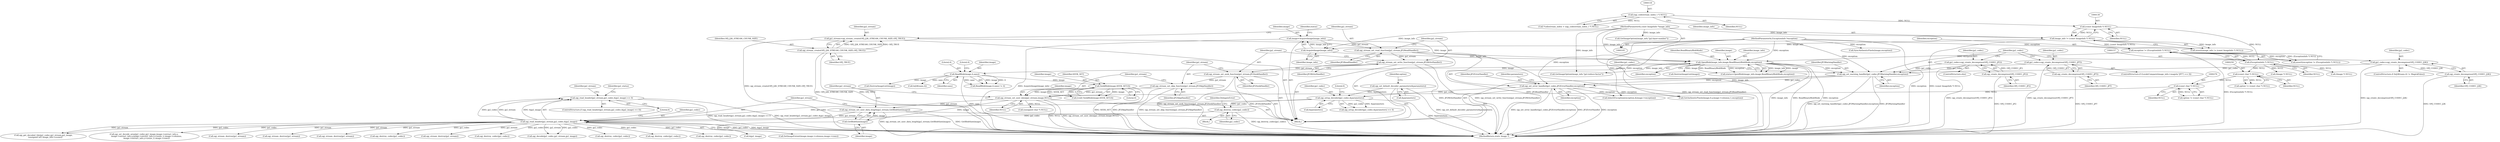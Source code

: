 digraph "0_ImageMagick_f6e9d0d9955e85bdd7540b251cd50d598dacc5e6_28@API" {
"1000323" [label="(Call,opj_read_header(jp2_stream,jp2_codec,&jp2_image) == 0)"];
"1000324" [label="(Call,opj_read_header(jp2_stream,jp2_codec,&jp2_image))"];
"1000318" [label="(Call,opj_stream_set_user_data_length(jp2_stream,GetBlobSize(image)))"];
"1000314" [label="(Call,opj_stream_set_user_data(jp2_stream,image,NULL))"];
"1000311" [label="(Call,opj_stream_set_skip_function(jp2_stream,JP2SkipHandler))"];
"1000308" [label="(Call,opj_stream_set_seek_function(jp2_stream,JP2SeekHandler))"];
"1000305" [label="(Call,opj_stream_set_write_function(jp2_stream,JP2WriteHandler))"];
"1000302" [label="(Call,opj_stream_set_read_function(jp2_stream,JP2ReadHandler))"];
"1000297" [label="(Call,jp2_stream=opj_stream_create(OPJ_J2K_STREAM_CHUNK_SIZE,OPJ_TRUE))"];
"1000299" [label="(Call,opj_stream_create(OPJ_J2K_STREAM_CHUNK_SIZE,OPJ_TRUE))"];
"1000207" [label="(Call,SeekBlob(image,SEEK_SET,0))"];
"1000191" [label="(Call,ReadBlob(image,4,sans))"];
"1000171" [label="(Call,OpenBlob(image_info,image,ReadBinaryBlobMode,exception))"];
"1000167" [label="(Call,AcquireImage(image_info))"];
"1000127" [label="(Call,image_info != (const ImageInfo *) NULL)"];
"1000106" [label="(MethodParameterIn,const ImageInfo *image_info)"];
"1000129" [label="(Call,(const ImageInfo *) NULL)"];
"1000117" [label="(Call,(opj_codestream_index_t *) NULL)"];
"1000165" [label="(Call,image=AcquireImage(image_info))"];
"1000154" [label="(Call,exception != (ExceptionInfo *) NULL)"];
"1000107" [label="(MethodParameterIn,ExceptionInfo *exception)"];
"1000156" [label="(Call,(ExceptionInfo *) NULL)"];
"1000275" [label="(Call,(const char *) NULL)"];
"1000258" [label="(Call,(const char *) NULL)"];
"1000320" [label="(Call,GetBlobSize(image))"];
"1000292" [label="(Call,opj_destroy_codec(jp2_codec))"];
"1000286" [label="(Call,opj_setup_decoder(jp2_codec,&parameters))"];
"1000243" [label="(Call,opj_set_error_handler(jp2_codec,JP2ErrorHandler,exception))"];
"1000239" [label="(Call,opj_set_warning_handler(jp2_codec,JP2WarningHandler,exception))"];
"1000235" [label="(Call,jp2_codec=opj_create_decompress(OPJ_CODEC_JP2))"];
"1000237" [label="(Call,opj_create_decompress(OPJ_CODEC_JP2))"];
"1000230" [label="(Call,jp2_codec=opj_create_decompress(OPJ_CODEC_J2K))"];
"1000232" [label="(Call,opj_create_decompress(OPJ_CODEC_J2K))"];
"1000219" [label="(Call,jp2_codec=opj_create_decompress(OPJ_CODEC_JPT))"];
"1000221" [label="(Call,opj_create_decompress(OPJ_CODEC_JPT))"];
"1000247" [label="(Call,opj_set_default_decoder_parameters(&parameters))"];
"1000292" [label="(Call,opj_destroy_codec(jp2_codec))"];
"1000242" [label="(Identifier,exception)"];
"1000326" [label="(Identifier,jp2_codec)"];
"1000243" [label="(Call,opj_set_error_handler(jp2_codec,JP2ErrorHandler,exception))"];
"1000128" [label="(Identifier,image_info)"];
"1000315" [label="(Identifier,jp2_stream)"];
"1000220" [label="(Identifier,jp2_codec)"];
"1000258" [label="(Call,(const char *) NULL)"];
"1000311" [label="(Call,opj_stream_set_skip_function(jp2_stream,JP2SkipHandler))"];
"1000314" [label="(Call,opj_stream_set_user_data(jp2_stream,image,NULL))"];
"1000186" [label="(Call,(Image *) NULL)"];
"1000273" [label="(Call,option != (const char *) NULL)"];
"1000232" [label="(Call,opj_create_decompress(OPJ_CODEC_J2K))"];
"1000301" [label="(Identifier,OPJ_TRUE)"];
"1000117" [label="(Call,(opj_codestream_index_t *) NULL)"];
"1000277" [label="(Identifier,NULL)"];
"1000210" [label="(Literal,0)"];
"1000219" [label="(Call,jp2_codec=opj_create_decompress(OPJ_CODEC_JPT))"];
"1000156" [label="(Call,(ExceptionInfo *) NULL)"];
"1000290" [label="(Literal,0)"];
"1000211" [label="(ControlStructure,if (LocaleCompare(image_info->magick,\"JPT\") == 0))"];
"1000240" [label="(Identifier,jp2_codec)"];
"1000304" [label="(Identifier,JP2ReadHandler)"];
"1000904" [label="(Call,SyncAuthenticPixels(image,exception))"];
"1000275" [label="(Call,(const char *) NULL)"];
"1000233" [label="(Identifier,OPJ_CODEC_J2K)"];
"1000241" [label="(Identifier,JP2WarningHandler)"];
"1000195" [label="(Literal,4)"];
"1000154" [label="(Call,exception != (ExceptionInfo *) NULL)"];
"1000115" [label="(Call,*codestream_index = (opj_codestream_index_t *) NULL)"];
"1000306" [label="(Identifier,jp2_stream)"];
"1000639" [label="(Call,(unsigned char *) NULL)"];
"1000313" [label="(Identifier,JP2SkipHandler)"];
"1000170" [label="(Identifier,status)"];
"1000209" [label="(Identifier,SEEK_SET)"];
"1000356" [label="(Call,opj_set_decode_area(jp2_codec,jp2_image,image->extract_info.x,\n        image->extract_info.y,image->extract_info.x+(ssize_t) image->columns,\n        image->extract_info.y+(ssize_t) image->rows))"];
"1000234" [label="(ControlStructure,else)"];
"1000236" [label="(Identifier,jp2_codec)"];
"1000325" [label="(Identifier,jp2_stream)"];
"1000126" [label="(Call,assert(image_info != (const ImageInfo *) NULL))"];
"1000287" [label="(Identifier,jp2_codec)"];
"1000321" [label="(Identifier,image)"];
"1000319" [label="(Identifier,jp2_stream)"];
"1000247" [label="(Call,opj_set_default_decoder_parameters(&parameters))"];
"1000297" [label="(Call,jp2_stream=opj_stream_create(OPJ_J2K_STREAM_CHUNK_SIZE,OPJ_TRUE))"];
"1000331" [label="(Call,opj_stream_destroy(jp2_stream))"];
"1000167" [label="(Call,AcquireImage(image_info))"];
"1000252" [label="(Call,GetImageOption(image_info,\"jp2:reduce-factor\"))"];
"1000496" [label="(Call,opj_destroy_codec(jp2_codec))"];
"1000256" [label="(Call,option != (const char *) NULL)"];
"1000291" [label="(Block,)"];
"1000205" [label="(Call,(void) SeekBlob(image,SEEK_SET,0))"];
"1000248" [label="(Call,&parameters)"];
"1000171" [label="(Call,OpenBlob(image_info,image,ReadBinaryBlobMode,exception))"];
"1000323" [label="(Call,opj_read_header(jp2_stream,jp2_codec,&jp2_image) == 0)"];
"1000251" [label="(Identifier,option)"];
"1000432" [label="(Call,opj_decode(jp2_codec,jp2_stream,jp2_image))"];
"1000119" [label="(Identifier,NULL)"];
"1000309" [label="(Identifier,jp2_stream)"];
"1000308" [label="(Call,opj_stream_set_seek_function(jp2_stream,JP2SeekHandler))"];
"1000169" [label="(Call,status=OpenBlob(image_info,image,ReadBinaryBlobMode,exception))"];
"1000452" [label="(Call,opj_destroy_codec(jp2_codec))"];
"1000245" [label="(Identifier,JP2ErrorHandler)"];
"1000168" [label="(Identifier,image_info)"];
"1000925" [label="(Call,opj_destroy_codec(jp2_codec))"];
"1000244" [label="(Identifier,jp2_codec)"];
"1000226" [label="(Call,IsJ2K(sans,4))"];
"1000288" [label="(Call,&parameters)"];
"1000192" [label="(Identifier,image)"];
"1000260" [label="(Identifier,NULL)"];
"1000231" [label="(Identifier,jp2_codec)"];
"1000670" [label="(Call,opj_destroy_codec(jp2_codec))"];
"1000310" [label="(Identifier,JP2SeekHandler)"];
"1000318" [label="(Call,opj_stream_set_user_data_length(jp2_stream,GetBlobSize(image)))"];
"1000285" [label="(Call,opj_setup_decoder(jp2_codec,&parameters) == 0)"];
"1000175" [label="(Identifier,exception)"];
"1000224" [label="(ControlStructure,if (IsJ2K(sans,4) != MagickFalse))"];
"1000249" [label="(Identifier,parameters)"];
"1000222" [label="(Identifier,OPJ_CODEC_JPT)"];
"1000303" [label="(Identifier,jp2_stream)"];
"1000155" [label="(Identifier,exception)"];
"1000305" [label="(Call,opj_stream_set_write_function(jp2_stream,JP2WriteHandler))"];
"1000190" [label="(Call,ReadBlob(image,4,sans) != 4)"];
"1000108" [label="(Block,)"];
"1000320" [label="(Call,GetBlobSize(image))"];
"1000299" [label="(Call,opj_stream_create(OPJ_J2K_STREAM_CHUNK_SIZE,OPJ_TRUE))"];
"1000183" [label="(Call,DestroyImageList(image))"];
"1000230" [label="(Call,jp2_codec=opj_create_decompress(OPJ_CODEC_J2K))"];
"1000300" [label="(Identifier,OPJ_J2K_STREAM_CHUNK_SIZE)"];
"1000153" [label="(Call,assert(exception != (ExceptionInfo *) NULL))"];
"1000131" [label="(Identifier,NULL)"];
"1000107" [label="(MethodParameterIn,ExceptionInfo *exception)"];
"1000539" [label="(Call,SetImageExtent(image,image->columns,image->rows))"];
"1000127" [label="(Call,image_info != (const ImageInfo *) NULL)"];
"1000106" [label="(MethodParameterIn,const ImageInfo *image_info)"];
"1000269" [label="(Call,GetImageOption(image_info,\"jp2:layer-number\"))"];
"1000329" [label="(Literal,0)"];
"1000174" [label="(Identifier,ReadBinaryBlobMode)"];
"1000317" [label="(Identifier,NULL)"];
"1000158" [label="(Identifier,NULL)"];
"1000208" [label="(Identifier,image)"];
"1000324" [label="(Call,opj_read_header(jp2_stream,jp2_codec,&jp2_image))"];
"1000327" [label="(Call,&jp2_image)"];
"1000166" [label="(Identifier,image)"];
"1000307" [label="(Identifier,JP2WriteHandler)"];
"1000413" [label="(Call,opj_get_decoded_tile(jp2_codec,jp2_stream,jp2_image,\n      (unsigned int) image_info->scene))"];
"1000316" [label="(Identifier,image)"];
"1000221" [label="(Call,opj_create_decompress(OPJ_CODEC_JPT))"];
"1000246" [label="(Identifier,exception)"];
"1000191" [label="(Call,ReadBlob(image,4,sans))"];
"1000552" [label="(Call,InheritException(exception,&image->exception))"];
"1000194" [label="(Identifier,sans)"];
"1000332" [label="(Identifier,jp2_stream)"];
"1000295" [label="(Identifier,DelegateError)"];
"1000165" [label="(Call,image=AcquireImage(image_info))"];
"1000286" [label="(Call,opj_setup_decoder(jp2_codec,&parameters))"];
"1000698" [label="(Call,GetAuthenticPixels(image,0,y,image->columns,1,exception))"];
"1000298" [label="(Identifier,jp2_stream)"];
"1000312" [label="(Identifier,jp2_stream)"];
"1000935" [label="(MethodReturn,static Image *)"];
"1000396" [label="(Call,opj_stream_destroy(jp2_stream))"];
"1000129" [label="(Call,(const ImageInfo *) NULL)"];
"1000237" [label="(Call,opj_create_decompress(OPJ_CODEC_JP2))"];
"1000207" [label="(Call,SeekBlob(image,SEEK_SET,0))"];
"1000293" [label="(Identifier,jp2_codec)"];
"1000322" [label="(ControlStructure,if (opj_read_header(jp2_stream,jp2_codec,&jp2_image) == 0))"];
"1000235" [label="(Call,jp2_codec=opj_create_decompress(OPJ_CODEC_JP2))"];
"1000202" [label="(Call,(Image *) NULL)"];
"1000238" [label="(Identifier,OPJ_CODEC_JP2)"];
"1000450" [label="(Call,opj_stream_destroy(jp2_stream))"];
"1000333" [label="(Call,opj_destroy_codec(jp2_codec))"];
"1000173" [label="(Identifier,image)"];
"1000339" [label="(Identifier,jp2_status)"];
"1000459" [label="(Call,opj_stream_destroy(jp2_stream))"];
"1000172" [label="(Identifier,image_info)"];
"1000199" [label="(Call,DestroyImageList(image))"];
"1000193" [label="(Literal,4)"];
"1000302" [label="(Call,opj_stream_set_read_function(jp2_stream,JP2ReadHandler))"];
"1000239" [label="(Call,opj_set_warning_handler(jp2_codec,JP2WarningHandler,exception))"];
"1000323" -> "1000322"  [label="AST: "];
"1000323" -> "1000329"  [label="CFG: "];
"1000324" -> "1000323"  [label="AST: "];
"1000329" -> "1000323"  [label="AST: "];
"1000332" -> "1000323"  [label="CFG: "];
"1000339" -> "1000323"  [label="CFG: "];
"1000323" -> "1000935"  [label="DDG: opj_read_header(jp2_stream,jp2_codec,&jp2_image)"];
"1000323" -> "1000935"  [label="DDG: opj_read_header(jp2_stream,jp2_codec,&jp2_image) == 0"];
"1000324" -> "1000323"  [label="DDG: jp2_stream"];
"1000324" -> "1000323"  [label="DDG: jp2_codec"];
"1000324" -> "1000323"  [label="DDG: &jp2_image"];
"1000324" -> "1000327"  [label="CFG: "];
"1000325" -> "1000324"  [label="AST: "];
"1000326" -> "1000324"  [label="AST: "];
"1000327" -> "1000324"  [label="AST: "];
"1000329" -> "1000324"  [label="CFG: "];
"1000324" -> "1000935"  [label="DDG: jp2_codec"];
"1000324" -> "1000935"  [label="DDG: &jp2_image"];
"1000318" -> "1000324"  [label="DDG: jp2_stream"];
"1000292" -> "1000324"  [label="DDG: jp2_codec"];
"1000286" -> "1000324"  [label="DDG: jp2_codec"];
"1000324" -> "1000331"  [label="DDG: jp2_stream"];
"1000324" -> "1000333"  [label="DDG: jp2_codec"];
"1000324" -> "1000356"  [label="DDG: jp2_codec"];
"1000324" -> "1000396"  [label="DDG: jp2_stream"];
"1000324" -> "1000413"  [label="DDG: jp2_codec"];
"1000324" -> "1000413"  [label="DDG: jp2_stream"];
"1000324" -> "1000432"  [label="DDG: jp2_codec"];
"1000324" -> "1000432"  [label="DDG: jp2_stream"];
"1000324" -> "1000450"  [label="DDG: jp2_stream"];
"1000324" -> "1000452"  [label="DDG: jp2_codec"];
"1000324" -> "1000459"  [label="DDG: jp2_stream"];
"1000324" -> "1000496"  [label="DDG: jp2_codec"];
"1000324" -> "1000670"  [label="DDG: jp2_codec"];
"1000324" -> "1000925"  [label="DDG: jp2_codec"];
"1000318" -> "1000108"  [label="AST: "];
"1000318" -> "1000320"  [label="CFG: "];
"1000319" -> "1000318"  [label="AST: "];
"1000320" -> "1000318"  [label="AST: "];
"1000325" -> "1000318"  [label="CFG: "];
"1000318" -> "1000935"  [label="DDG: opj_stream_set_user_data_length(jp2_stream,GetBlobSize(image))"];
"1000318" -> "1000935"  [label="DDG: GetBlobSize(image)"];
"1000314" -> "1000318"  [label="DDG: jp2_stream"];
"1000320" -> "1000318"  [label="DDG: image"];
"1000314" -> "1000108"  [label="AST: "];
"1000314" -> "1000317"  [label="CFG: "];
"1000315" -> "1000314"  [label="AST: "];
"1000316" -> "1000314"  [label="AST: "];
"1000317" -> "1000314"  [label="AST: "];
"1000319" -> "1000314"  [label="CFG: "];
"1000314" -> "1000935"  [label="DDG: opj_stream_set_user_data(jp2_stream,image,NULL)"];
"1000314" -> "1000935"  [label="DDG: NULL"];
"1000311" -> "1000314"  [label="DDG: jp2_stream"];
"1000207" -> "1000314"  [label="DDG: image"];
"1000275" -> "1000314"  [label="DDG: NULL"];
"1000314" -> "1000320"  [label="DDG: image"];
"1000314" -> "1000639"  [label="DDG: NULL"];
"1000311" -> "1000108"  [label="AST: "];
"1000311" -> "1000313"  [label="CFG: "];
"1000312" -> "1000311"  [label="AST: "];
"1000313" -> "1000311"  [label="AST: "];
"1000315" -> "1000311"  [label="CFG: "];
"1000311" -> "1000935"  [label="DDG: JP2SkipHandler"];
"1000311" -> "1000935"  [label="DDG: opj_stream_set_skip_function(jp2_stream,JP2SkipHandler)"];
"1000308" -> "1000311"  [label="DDG: jp2_stream"];
"1000308" -> "1000108"  [label="AST: "];
"1000308" -> "1000310"  [label="CFG: "];
"1000309" -> "1000308"  [label="AST: "];
"1000310" -> "1000308"  [label="AST: "];
"1000312" -> "1000308"  [label="CFG: "];
"1000308" -> "1000935"  [label="DDG: JP2SeekHandler"];
"1000308" -> "1000935"  [label="DDG: opj_stream_set_seek_function(jp2_stream,JP2SeekHandler)"];
"1000305" -> "1000308"  [label="DDG: jp2_stream"];
"1000305" -> "1000108"  [label="AST: "];
"1000305" -> "1000307"  [label="CFG: "];
"1000306" -> "1000305"  [label="AST: "];
"1000307" -> "1000305"  [label="AST: "];
"1000309" -> "1000305"  [label="CFG: "];
"1000305" -> "1000935"  [label="DDG: opj_stream_set_write_function(jp2_stream,JP2WriteHandler)"];
"1000305" -> "1000935"  [label="DDG: JP2WriteHandler"];
"1000302" -> "1000305"  [label="DDG: jp2_stream"];
"1000302" -> "1000108"  [label="AST: "];
"1000302" -> "1000304"  [label="CFG: "];
"1000303" -> "1000302"  [label="AST: "];
"1000304" -> "1000302"  [label="AST: "];
"1000306" -> "1000302"  [label="CFG: "];
"1000302" -> "1000935"  [label="DDG: JP2ReadHandler"];
"1000302" -> "1000935"  [label="DDG: opj_stream_set_read_function(jp2_stream,JP2ReadHandler)"];
"1000297" -> "1000302"  [label="DDG: jp2_stream"];
"1000297" -> "1000108"  [label="AST: "];
"1000297" -> "1000299"  [label="CFG: "];
"1000298" -> "1000297"  [label="AST: "];
"1000299" -> "1000297"  [label="AST: "];
"1000303" -> "1000297"  [label="CFG: "];
"1000297" -> "1000935"  [label="DDG: opj_stream_create(OPJ_J2K_STREAM_CHUNK_SIZE,OPJ_TRUE)"];
"1000299" -> "1000297"  [label="DDG: OPJ_J2K_STREAM_CHUNK_SIZE"];
"1000299" -> "1000297"  [label="DDG: OPJ_TRUE"];
"1000299" -> "1000301"  [label="CFG: "];
"1000300" -> "1000299"  [label="AST: "];
"1000301" -> "1000299"  [label="AST: "];
"1000299" -> "1000935"  [label="DDG: OPJ_TRUE"];
"1000299" -> "1000935"  [label="DDG: OPJ_J2K_STREAM_CHUNK_SIZE"];
"1000207" -> "1000205"  [label="AST: "];
"1000207" -> "1000210"  [label="CFG: "];
"1000208" -> "1000207"  [label="AST: "];
"1000209" -> "1000207"  [label="AST: "];
"1000210" -> "1000207"  [label="AST: "];
"1000205" -> "1000207"  [label="CFG: "];
"1000207" -> "1000935"  [label="DDG: SEEK_SET"];
"1000207" -> "1000205"  [label="DDG: image"];
"1000207" -> "1000205"  [label="DDG: SEEK_SET"];
"1000207" -> "1000205"  [label="DDG: 0"];
"1000191" -> "1000207"  [label="DDG: image"];
"1000191" -> "1000190"  [label="AST: "];
"1000191" -> "1000194"  [label="CFG: "];
"1000192" -> "1000191"  [label="AST: "];
"1000193" -> "1000191"  [label="AST: "];
"1000194" -> "1000191"  [label="AST: "];
"1000195" -> "1000191"  [label="CFG: "];
"1000191" -> "1000935"  [label="DDG: sans"];
"1000191" -> "1000190"  [label="DDG: image"];
"1000191" -> "1000190"  [label="DDG: 4"];
"1000191" -> "1000190"  [label="DDG: sans"];
"1000171" -> "1000191"  [label="DDG: image"];
"1000191" -> "1000199"  [label="DDG: image"];
"1000191" -> "1000226"  [label="DDG: sans"];
"1000171" -> "1000169"  [label="AST: "];
"1000171" -> "1000175"  [label="CFG: "];
"1000172" -> "1000171"  [label="AST: "];
"1000173" -> "1000171"  [label="AST: "];
"1000174" -> "1000171"  [label="AST: "];
"1000175" -> "1000171"  [label="AST: "];
"1000169" -> "1000171"  [label="CFG: "];
"1000171" -> "1000935"  [label="DDG: image_info"];
"1000171" -> "1000935"  [label="DDG: ReadBinaryBlobMode"];
"1000171" -> "1000935"  [label="DDG: exception"];
"1000171" -> "1000169"  [label="DDG: image_info"];
"1000171" -> "1000169"  [label="DDG: image"];
"1000171" -> "1000169"  [label="DDG: ReadBinaryBlobMode"];
"1000171" -> "1000169"  [label="DDG: exception"];
"1000167" -> "1000171"  [label="DDG: image_info"];
"1000106" -> "1000171"  [label="DDG: image_info"];
"1000165" -> "1000171"  [label="DDG: image"];
"1000154" -> "1000171"  [label="DDG: exception"];
"1000107" -> "1000171"  [label="DDG: exception"];
"1000171" -> "1000183"  [label="DDG: image"];
"1000171" -> "1000239"  [label="DDG: exception"];
"1000171" -> "1000252"  [label="DDG: image_info"];
"1000167" -> "1000165"  [label="AST: "];
"1000167" -> "1000168"  [label="CFG: "];
"1000168" -> "1000167"  [label="AST: "];
"1000165" -> "1000167"  [label="CFG: "];
"1000167" -> "1000165"  [label="DDG: image_info"];
"1000127" -> "1000167"  [label="DDG: image_info"];
"1000106" -> "1000167"  [label="DDG: image_info"];
"1000127" -> "1000126"  [label="AST: "];
"1000127" -> "1000129"  [label="CFG: "];
"1000128" -> "1000127"  [label="AST: "];
"1000129" -> "1000127"  [label="AST: "];
"1000126" -> "1000127"  [label="CFG: "];
"1000127" -> "1000935"  [label="DDG: (const ImageInfo *) NULL"];
"1000127" -> "1000126"  [label="DDG: image_info"];
"1000127" -> "1000126"  [label="DDG: (const ImageInfo *) NULL"];
"1000106" -> "1000127"  [label="DDG: image_info"];
"1000129" -> "1000127"  [label="DDG: NULL"];
"1000106" -> "1000105"  [label="AST: "];
"1000106" -> "1000935"  [label="DDG: image_info"];
"1000106" -> "1000252"  [label="DDG: image_info"];
"1000106" -> "1000269"  [label="DDG: image_info"];
"1000129" -> "1000131"  [label="CFG: "];
"1000130" -> "1000129"  [label="AST: "];
"1000131" -> "1000129"  [label="AST: "];
"1000117" -> "1000129"  [label="DDG: NULL"];
"1000129" -> "1000156"  [label="DDG: NULL"];
"1000117" -> "1000115"  [label="AST: "];
"1000117" -> "1000119"  [label="CFG: "];
"1000118" -> "1000117"  [label="AST: "];
"1000119" -> "1000117"  [label="AST: "];
"1000115" -> "1000117"  [label="CFG: "];
"1000117" -> "1000115"  [label="DDG: NULL"];
"1000165" -> "1000108"  [label="AST: "];
"1000166" -> "1000165"  [label="AST: "];
"1000170" -> "1000165"  [label="CFG: "];
"1000165" -> "1000935"  [label="DDG: AcquireImage(image_info)"];
"1000154" -> "1000153"  [label="AST: "];
"1000154" -> "1000156"  [label="CFG: "];
"1000155" -> "1000154"  [label="AST: "];
"1000156" -> "1000154"  [label="AST: "];
"1000153" -> "1000154"  [label="CFG: "];
"1000154" -> "1000935"  [label="DDG: (ExceptionInfo *) NULL"];
"1000154" -> "1000153"  [label="DDG: exception"];
"1000154" -> "1000153"  [label="DDG: (ExceptionInfo *) NULL"];
"1000107" -> "1000154"  [label="DDG: exception"];
"1000156" -> "1000154"  [label="DDG: NULL"];
"1000107" -> "1000105"  [label="AST: "];
"1000107" -> "1000935"  [label="DDG: exception"];
"1000107" -> "1000239"  [label="DDG: exception"];
"1000107" -> "1000243"  [label="DDG: exception"];
"1000107" -> "1000552"  [label="DDG: exception"];
"1000107" -> "1000698"  [label="DDG: exception"];
"1000107" -> "1000904"  [label="DDG: exception"];
"1000156" -> "1000158"  [label="CFG: "];
"1000157" -> "1000156"  [label="AST: "];
"1000158" -> "1000156"  [label="AST: "];
"1000156" -> "1000186"  [label="DDG: NULL"];
"1000156" -> "1000202"  [label="DDG: NULL"];
"1000156" -> "1000258"  [label="DDG: NULL"];
"1000275" -> "1000273"  [label="AST: "];
"1000275" -> "1000277"  [label="CFG: "];
"1000276" -> "1000275"  [label="AST: "];
"1000277" -> "1000275"  [label="AST: "];
"1000273" -> "1000275"  [label="CFG: "];
"1000275" -> "1000273"  [label="DDG: NULL"];
"1000258" -> "1000275"  [label="DDG: NULL"];
"1000258" -> "1000256"  [label="AST: "];
"1000258" -> "1000260"  [label="CFG: "];
"1000259" -> "1000258"  [label="AST: "];
"1000260" -> "1000258"  [label="AST: "];
"1000256" -> "1000258"  [label="CFG: "];
"1000258" -> "1000256"  [label="DDG: NULL"];
"1000320" -> "1000321"  [label="CFG: "];
"1000321" -> "1000320"  [label="AST: "];
"1000320" -> "1000539"  [label="DDG: image"];
"1000292" -> "1000291"  [label="AST: "];
"1000292" -> "1000293"  [label="CFG: "];
"1000293" -> "1000292"  [label="AST: "];
"1000295" -> "1000292"  [label="CFG: "];
"1000292" -> "1000935"  [label="DDG: opj_destroy_codec(jp2_codec)"];
"1000286" -> "1000292"  [label="DDG: jp2_codec"];
"1000286" -> "1000285"  [label="AST: "];
"1000286" -> "1000288"  [label="CFG: "];
"1000287" -> "1000286"  [label="AST: "];
"1000288" -> "1000286"  [label="AST: "];
"1000290" -> "1000286"  [label="CFG: "];
"1000286" -> "1000935"  [label="DDG: &parameters"];
"1000286" -> "1000285"  [label="DDG: jp2_codec"];
"1000286" -> "1000285"  [label="DDG: &parameters"];
"1000243" -> "1000286"  [label="DDG: jp2_codec"];
"1000247" -> "1000286"  [label="DDG: &parameters"];
"1000243" -> "1000108"  [label="AST: "];
"1000243" -> "1000246"  [label="CFG: "];
"1000244" -> "1000243"  [label="AST: "];
"1000245" -> "1000243"  [label="AST: "];
"1000246" -> "1000243"  [label="AST: "];
"1000249" -> "1000243"  [label="CFG: "];
"1000243" -> "1000935"  [label="DDG: JP2ErrorHandler"];
"1000243" -> "1000935"  [label="DDG: exception"];
"1000243" -> "1000935"  [label="DDG: opj_set_error_handler(jp2_codec,JP2ErrorHandler,exception)"];
"1000239" -> "1000243"  [label="DDG: jp2_codec"];
"1000239" -> "1000243"  [label="DDG: exception"];
"1000243" -> "1000552"  [label="DDG: exception"];
"1000243" -> "1000698"  [label="DDG: exception"];
"1000239" -> "1000108"  [label="AST: "];
"1000239" -> "1000242"  [label="CFG: "];
"1000240" -> "1000239"  [label="AST: "];
"1000241" -> "1000239"  [label="AST: "];
"1000242" -> "1000239"  [label="AST: "];
"1000244" -> "1000239"  [label="CFG: "];
"1000239" -> "1000935"  [label="DDG: opj_set_warning_handler(jp2_codec,JP2WarningHandler,exception)"];
"1000239" -> "1000935"  [label="DDG: JP2WarningHandler"];
"1000235" -> "1000239"  [label="DDG: jp2_codec"];
"1000230" -> "1000239"  [label="DDG: jp2_codec"];
"1000219" -> "1000239"  [label="DDG: jp2_codec"];
"1000235" -> "1000234"  [label="AST: "];
"1000235" -> "1000237"  [label="CFG: "];
"1000236" -> "1000235"  [label="AST: "];
"1000237" -> "1000235"  [label="AST: "];
"1000240" -> "1000235"  [label="CFG: "];
"1000235" -> "1000935"  [label="DDG: opj_create_decompress(OPJ_CODEC_JP2)"];
"1000237" -> "1000235"  [label="DDG: OPJ_CODEC_JP2"];
"1000237" -> "1000238"  [label="CFG: "];
"1000238" -> "1000237"  [label="AST: "];
"1000237" -> "1000935"  [label="DDG: OPJ_CODEC_JP2"];
"1000230" -> "1000224"  [label="AST: "];
"1000230" -> "1000232"  [label="CFG: "];
"1000231" -> "1000230"  [label="AST: "];
"1000232" -> "1000230"  [label="AST: "];
"1000240" -> "1000230"  [label="CFG: "];
"1000230" -> "1000935"  [label="DDG: opj_create_decompress(OPJ_CODEC_J2K)"];
"1000232" -> "1000230"  [label="DDG: OPJ_CODEC_J2K"];
"1000232" -> "1000233"  [label="CFG: "];
"1000233" -> "1000232"  [label="AST: "];
"1000232" -> "1000935"  [label="DDG: OPJ_CODEC_J2K"];
"1000219" -> "1000211"  [label="AST: "];
"1000219" -> "1000221"  [label="CFG: "];
"1000220" -> "1000219"  [label="AST: "];
"1000221" -> "1000219"  [label="AST: "];
"1000240" -> "1000219"  [label="CFG: "];
"1000219" -> "1000935"  [label="DDG: opj_create_decompress(OPJ_CODEC_JPT)"];
"1000221" -> "1000219"  [label="DDG: OPJ_CODEC_JPT"];
"1000221" -> "1000222"  [label="CFG: "];
"1000222" -> "1000221"  [label="AST: "];
"1000221" -> "1000935"  [label="DDG: OPJ_CODEC_JPT"];
"1000247" -> "1000108"  [label="AST: "];
"1000247" -> "1000248"  [label="CFG: "];
"1000248" -> "1000247"  [label="AST: "];
"1000251" -> "1000247"  [label="CFG: "];
"1000247" -> "1000935"  [label="DDG: opj_set_default_decoder_parameters(&parameters)"];
}
